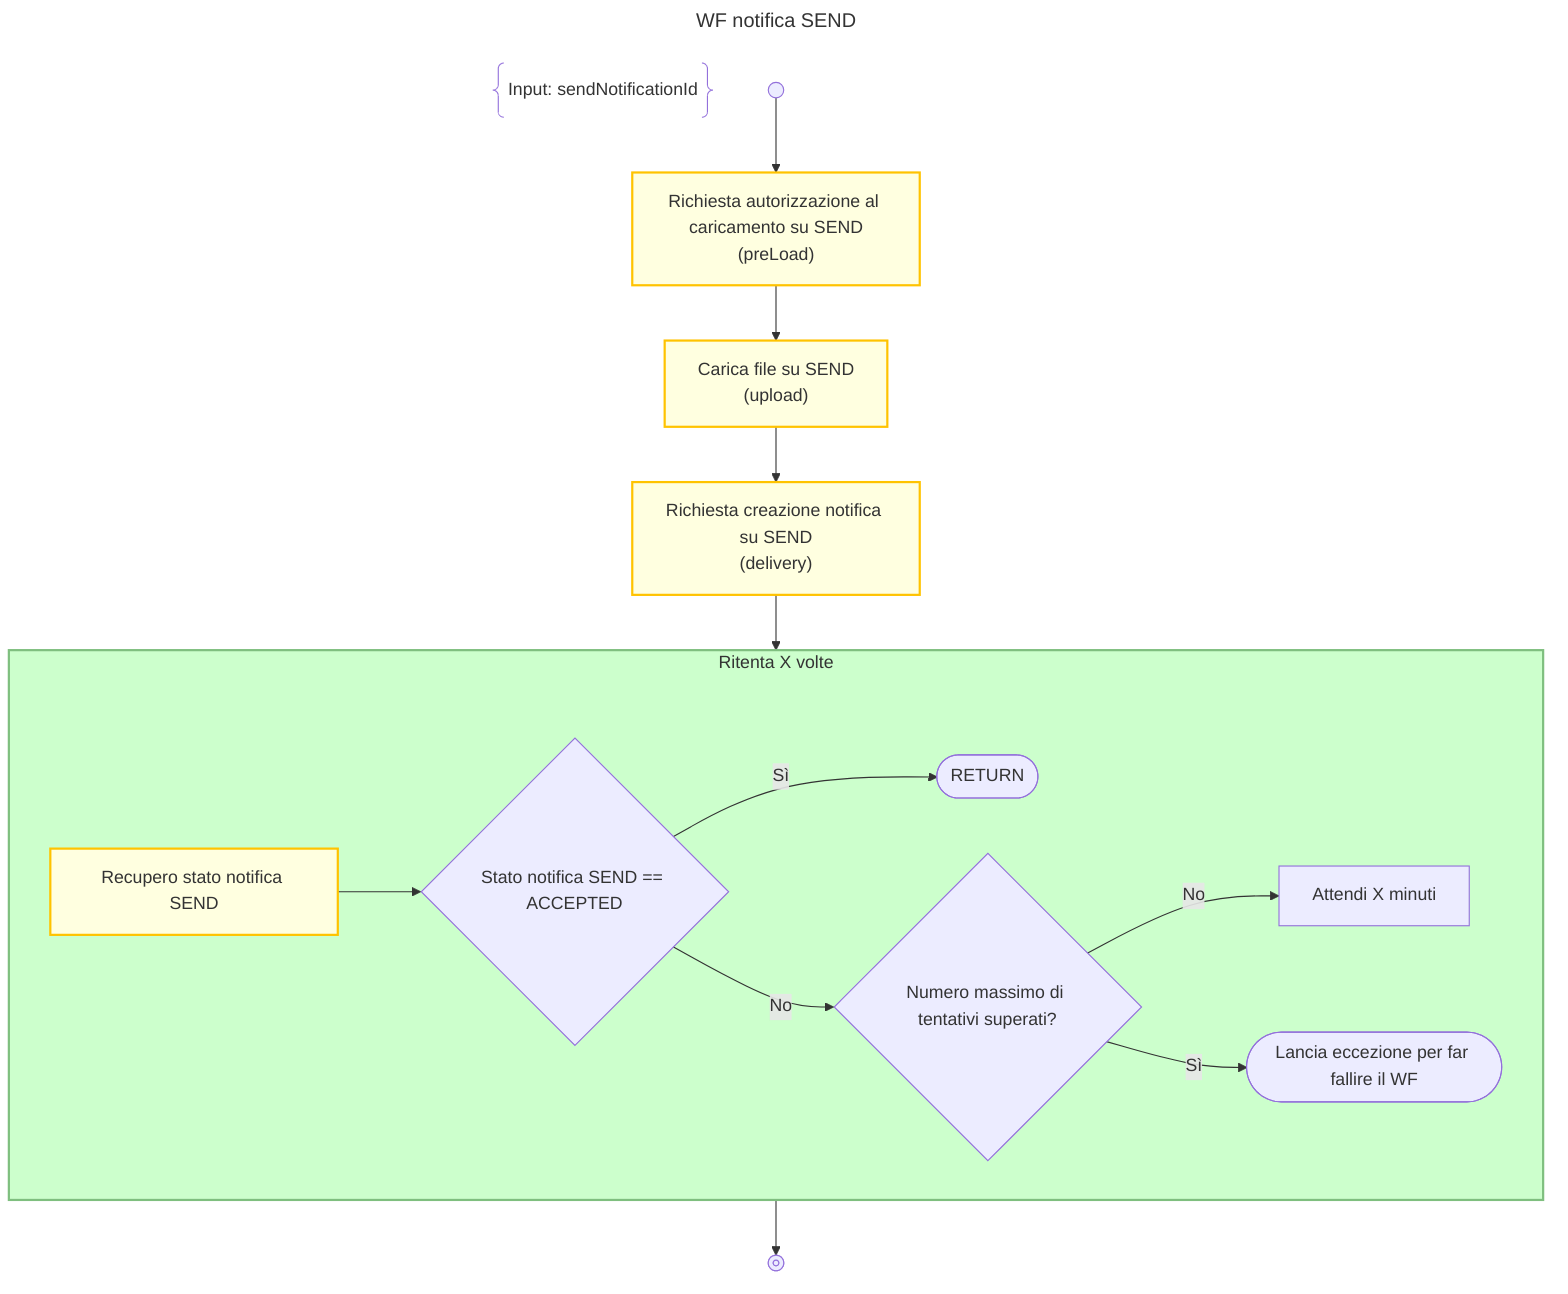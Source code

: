 ---
title: WF notifica SEND
---
flowchart TD
    DESCRIPTION@{ shape: braces, label: "Input: sendNotificationId" }
    START@{shape: start} -->
    PRELOAD_SEND:::activity@{label: "Richiesta autorizzazione al caricamento su SEND<BR/>(preLoad)"} -->
    UPLOAD_SEND:::activity@{label: "Carica file su SEND<BR/>(upload)"} -->
    DELIVERY_SEND:::activity@{label: "Richiesta creazione notifica su SEND<BR/>(delivery)"} -->
    WAIT_SEND_ACCEPTANCE_LOOP -->
    END@{shape: stop}

    subgraph WAIT_SEND_ACCEPTANCE_LOOP["Ritenta X volte"]
        RETRIEVE_SEND_STATUS:::activity@{label: "Recupero stato notifica SEND"} -->
        IS_ACCEPTED{"Stato notifica SEND == ACCEPTED"} -->
        |Sì|RETURN@{shape: terminal}

        IS_ACCEPTED -->
        |No|IS_TOO_MANY_RETRY{"Numero massimo di tentativi superati?"} -->
        |No|WAIT["Attendi X minuti"]

        IS_TOO_MANY_RETRY -->
        |Sì|THROW_TOO_MANY_ATTEMPTS_ERROR@{shape: terminal, label: "Lancia eccezione per far fallire il WF"}
    end
    class WAIT_SEND_ACCEPTANCE_LOOP loop

    classDef disable display:none;
    classDef activity fill:#FFFFE0, stroke:#ffc300, stroke-width:2px;
    classDef loop fill:#CCFFCC, stroke:#7FBF7F, stroke-width:2px, padding-bottom: 5px;